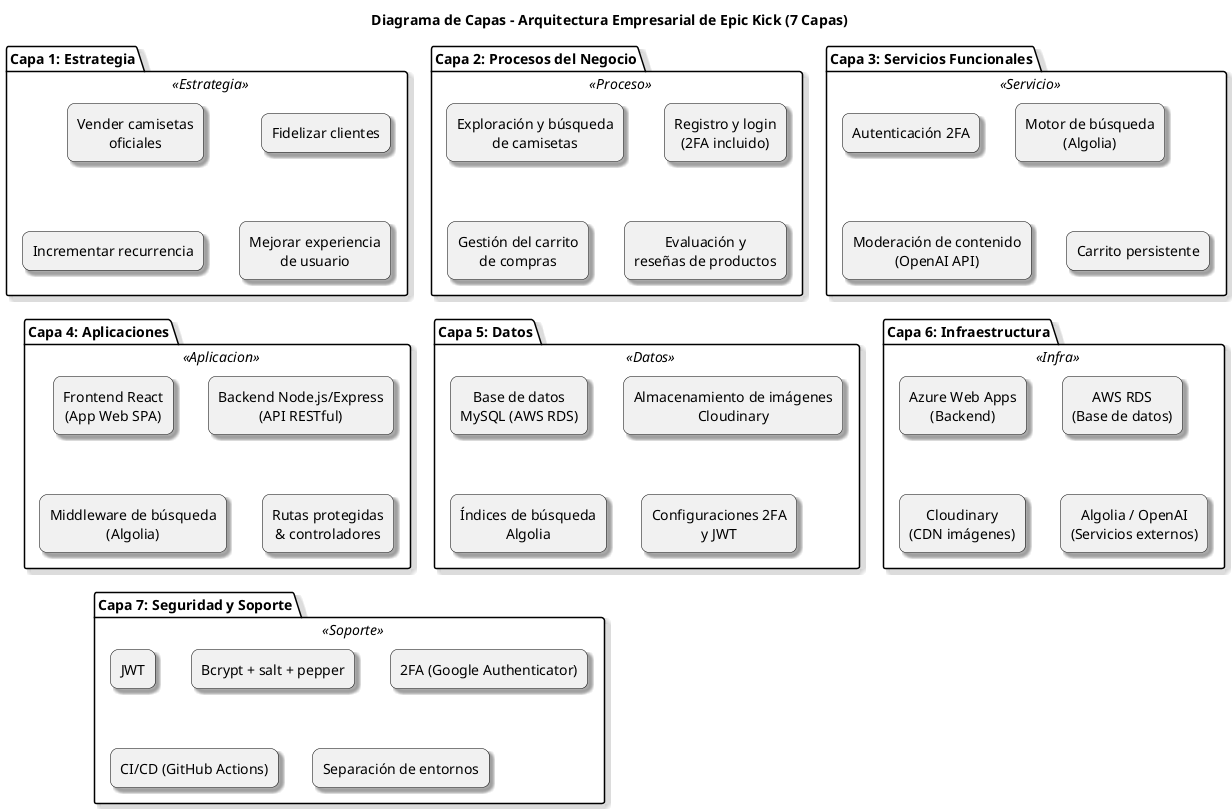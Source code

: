 @startuml EpicKick_Enterprise_Layers_7

skinparam rectangle {
  RoundCorner 15
  BackgroundColor<<Estrategia>> #e1d5e7
  BackgroundColor<<Proceso>> #dae8fc
  BackgroundColor<<Servicio>> #f8f8f8
  BackgroundColor<<Aplicacion>> #d5e8d4
  BackgroundColor<<Datos>> #fff2cc
  BackgroundColor<<Infra>> #f8cecc
  BackgroundColor<<Soporte>> #e2efda
  BorderColor black
}
skinparam shadowing true
skinparam defaultTextAlignment center

title Diagrama de Capas - Arquitectura Empresarial de Epic Kick (7 Capas)

' ===== Capa 1: Estrategia =====
package "Capa 1: Estrategia" <<Estrategia>> {
  rectangle "Vender camisetas\noficiales"
  rectangle "Fidelizar clientes"
  rectangle "Incrementar recurrencia"
  rectangle "Mejorar experiencia\nde usuario"
}

' ===== Capa 2: Procesos del Negocio =====
package "Capa 2: Procesos del Negocio" <<Proceso>> {
  rectangle "Exploración y búsqueda\nde camisetas"
  rectangle "Registro y login\n(2FA incluido)"
  rectangle "Gestión del carrito\nde compras"
  rectangle "Evaluación y\nreseñas de productos"
}

' ===== Capa 3: Servicios Funcionales =====
package "Capa 3: Servicios Funcionales" <<Servicio>> {
  rectangle "Autenticación 2FA"
  rectangle "Motor de búsqueda\n(Algolia)"
  rectangle "Moderación de contenido\n(OpenAI API)"
  rectangle "Carrito persistente"
}

' ===== Capa 4: Aplicaciones =====
package "Capa 4: Aplicaciones" <<Aplicacion>> {
  rectangle "Frontend React\n(App Web SPA)"
  rectangle "Backend Node.js/Express\n(API RESTful)"
  rectangle "Middleware de búsqueda\n(Algolia)"
  rectangle "Rutas protegidas\n& controladores"
}

' ===== Capa 5: Datos =====
package "Capa 5: Datos" <<Datos>> {
  rectangle "Base de datos\nMySQL (AWS RDS)"
  rectangle "Almacenamiento de imágenes\nCloudinary"
  rectangle "Índices de búsqueda\nAlgolia"
  rectangle "Configuraciones 2FA\ny JWT"
}

' ===== Capa 6: Infraestructura =====
package "Capa 6: Infraestructura" <<Infra>> {
  rectangle "Azure Web Apps\n(Backend)"
  rectangle "AWS RDS\n(Base de datos)"
  rectangle "Cloudinary\n(CDN imágenes)"
  rectangle "Algolia / OpenAI\n(Servicios externos)"
}

' ===== Capa 7: Seguridad y Soporte =====
package "Capa 7: Seguridad y Soporte" <<Soporte>> {
  rectangle "JWT"
  rectangle "Bcrypt + salt + pepper"
  rectangle "2FA (Google Authenticator)"
  rectangle "CI/CD (GitHub Actions)"
  rectangle "Separación de entornos"
}

@enduml
